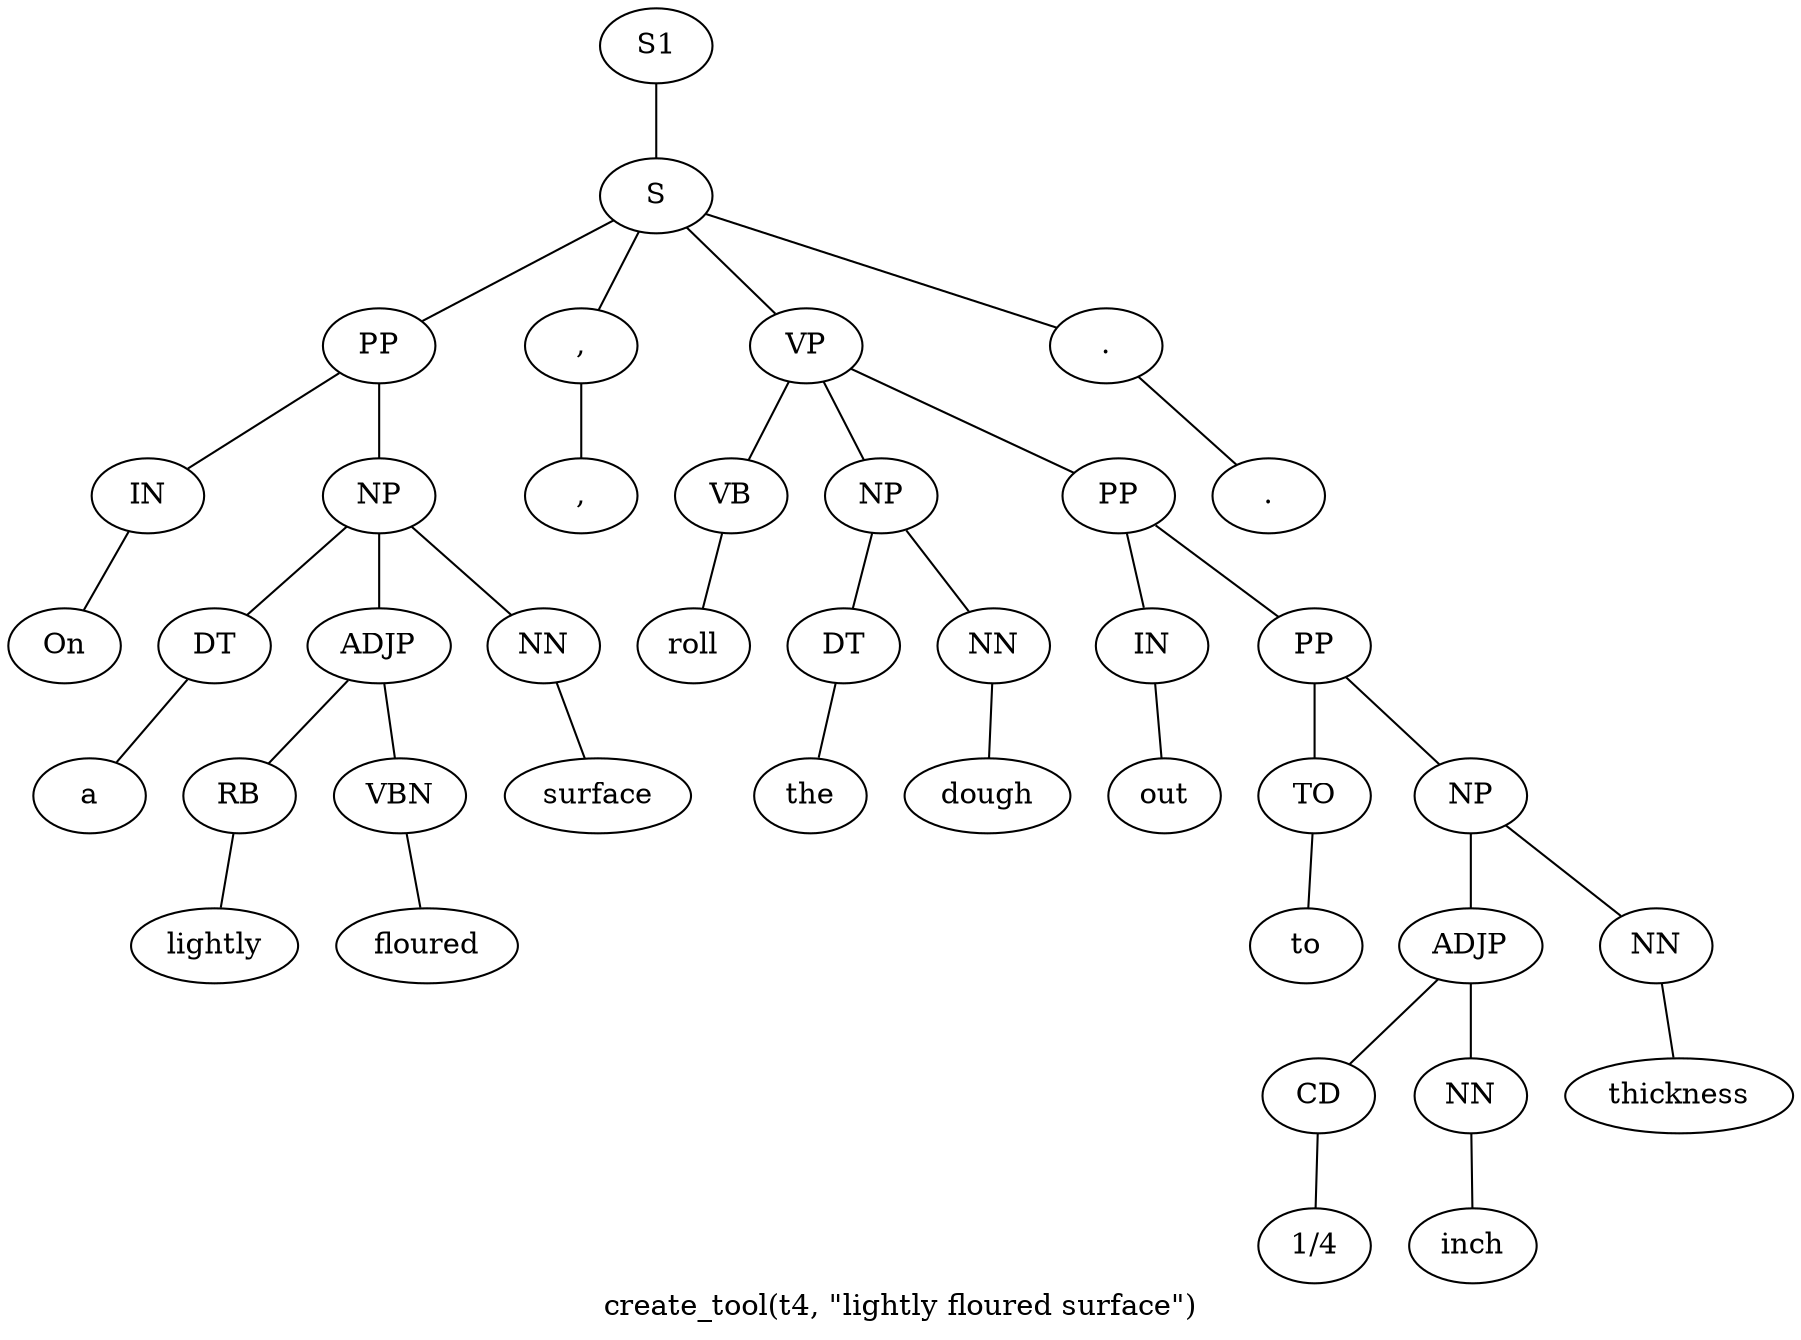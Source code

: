 graph SyntaxGraph {
	label = "create_tool(t4, \"lightly floured surface\")";
	Node0 [label="S1"];
	Node1 [label="S"];
	Node2 [label="PP"];
	Node3 [label="IN"];
	Node4 [label="On"];
	Node5 [label="NP"];
	Node6 [label="DT"];
	Node7 [label="a"];
	Node8 [label="ADJP"];
	Node9 [label="RB"];
	Node10 [label="lightly"];
	Node11 [label="VBN"];
	Node12 [label="floured"];
	Node13 [label="NN"];
	Node14 [label="surface"];
	Node15 [label=","];
	Node16 [label=","];
	Node17 [label="VP"];
	Node18 [label="VB"];
	Node19 [label="roll"];
	Node20 [label="NP"];
	Node21 [label="DT"];
	Node22 [label="the"];
	Node23 [label="NN"];
	Node24 [label="dough"];
	Node25 [label="PP"];
	Node26 [label="IN"];
	Node27 [label="out"];
	Node28 [label="PP"];
	Node29 [label="TO"];
	Node30 [label="to"];
	Node31 [label="NP"];
	Node32 [label="ADJP"];
	Node33 [label="CD"];
	Node34 [label="1/4"];
	Node35 [label="NN"];
	Node36 [label="inch"];
	Node37 [label="NN"];
	Node38 [label="thickness"];
	Node39 [label="."];
	Node40 [label="."];

	Node0 -- Node1;
	Node1 -- Node2;
	Node1 -- Node15;
	Node1 -- Node17;
	Node1 -- Node39;
	Node2 -- Node3;
	Node2 -- Node5;
	Node3 -- Node4;
	Node5 -- Node6;
	Node5 -- Node8;
	Node5 -- Node13;
	Node6 -- Node7;
	Node8 -- Node9;
	Node8 -- Node11;
	Node9 -- Node10;
	Node11 -- Node12;
	Node13 -- Node14;
	Node15 -- Node16;
	Node17 -- Node18;
	Node17 -- Node20;
	Node17 -- Node25;
	Node18 -- Node19;
	Node20 -- Node21;
	Node20 -- Node23;
	Node21 -- Node22;
	Node23 -- Node24;
	Node25 -- Node26;
	Node25 -- Node28;
	Node26 -- Node27;
	Node28 -- Node29;
	Node28 -- Node31;
	Node29 -- Node30;
	Node31 -- Node32;
	Node31 -- Node37;
	Node32 -- Node33;
	Node32 -- Node35;
	Node33 -- Node34;
	Node35 -- Node36;
	Node37 -- Node38;
	Node39 -- Node40;
}